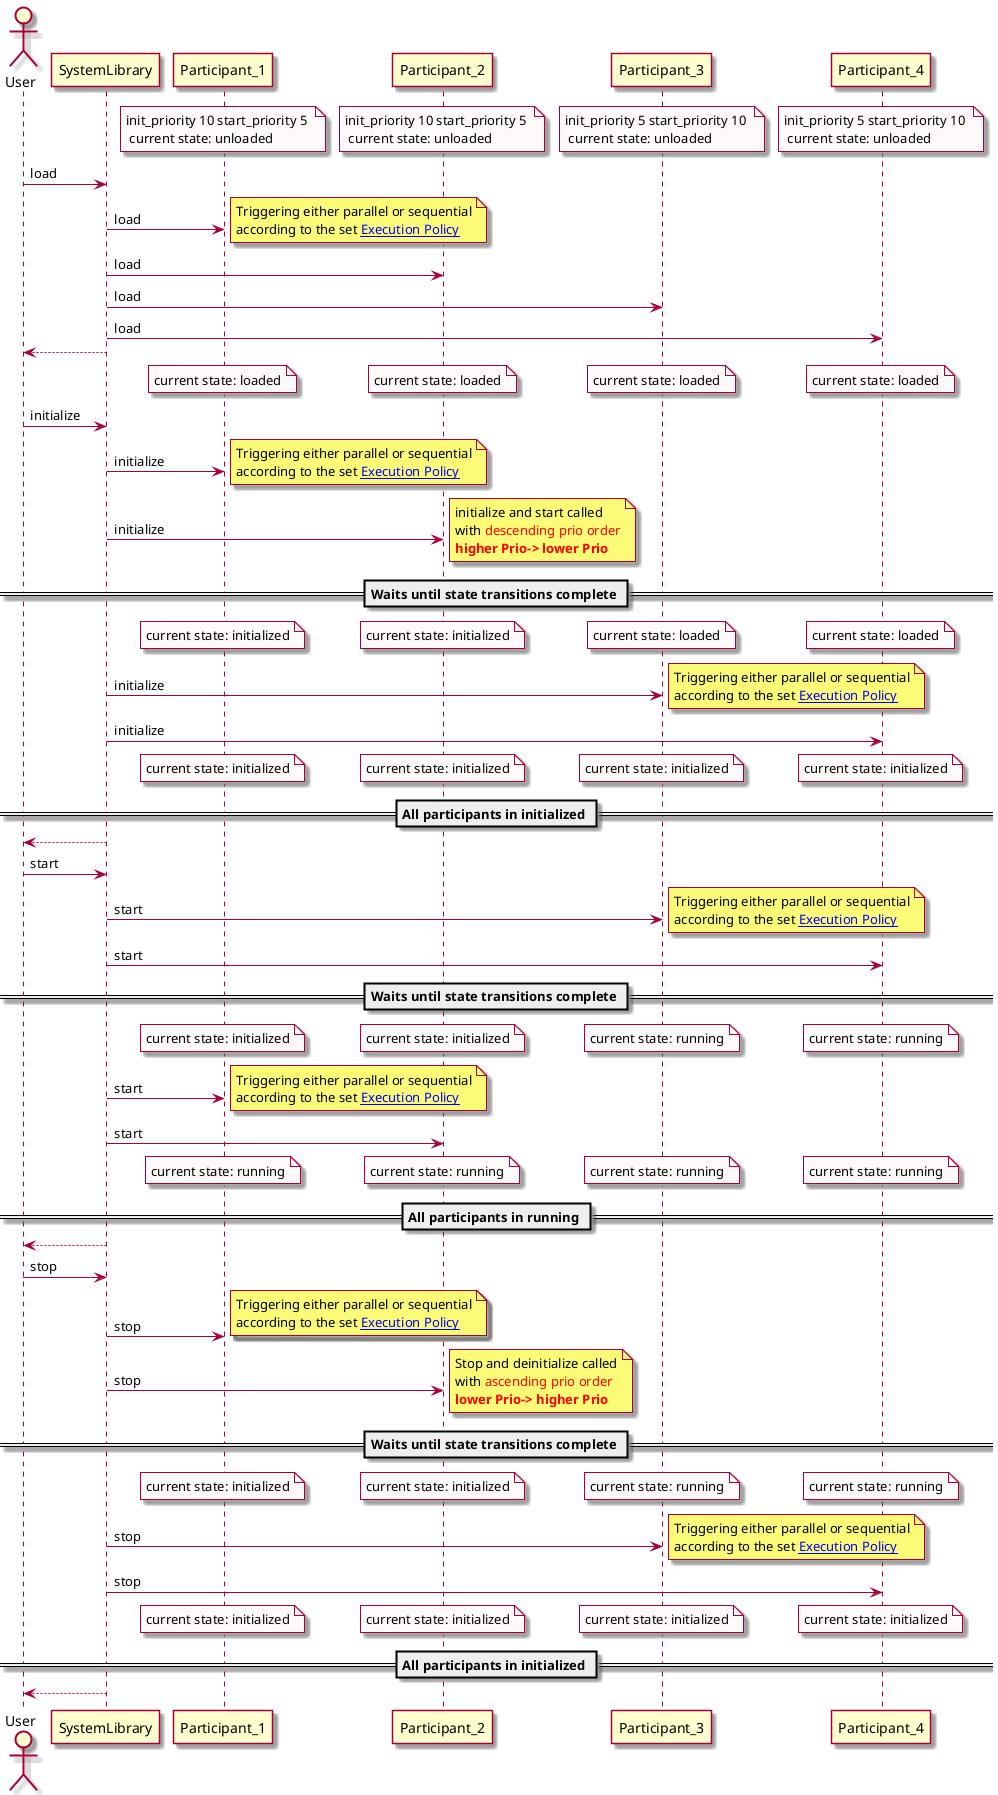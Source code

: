 @startuml 
skin rose

actor User
participant SystemLibrary

participant Participant_1 
participant Participant_2
participant Participant_3
participant Participant_4


note over Participant_1 #snow : init_priority 10 start_priority 5 \n current state: unloaded
/ note over Participant_2 #snow: init_priority 10 start_priority 5 \n current state: unloaded 
/ note over Participant_3 #snow: init_priority 5 start_priority 10 \n current state: unloaded
/ note over Participant_4 #snow: init_priority 5 start_priority 10 \n current state: unloaded

User->SystemLibrary : load


SystemLibrary -> Participant_1: load
note right
Triggering either parallel or sequential
according to the set [[execution_policy.svg Execution Policy]]
endnote

SystemLibrary -> Participant_2: load
SystemLibrary -> Participant_3: load
SystemLibrary -> Participant_4: load

User <--SystemLibrary


note over Participant_1 #snow: current state: loaded
/ note over Participant_2 #snow:  current state: loaded 
/ note over Participant_3 #snow: current state: loaded
/ note over Participant_4 #snow: current state: loaded


User->SystemLibrary : initialize


SystemLibrary -> Participant_1: initialize
note right
Triggering either parallel or sequential
according to the set [[execution_policy.svg Execution Policy]]
endnote
SystemLibrary -> Participant_2: initialize
note right
initialize and start called
with <color red>descending prio order</color>
**<color red>higher Prio-> lower Prio</color>**
endnote

== Waits until state transitions complete == 
note over Participant_1 #snow : current state: initialized
/ note over Participant_2 #snow : current state: initialized 
/ note over Participant_3 #snow : current state: loaded
/ note over Participant_4 #snow : current state: loaded

SystemLibrary -> Participant_3: initialize
note right
Triggering either parallel or sequential
according to the set [[execution_policy.svg Execution Policy]]
endnote
SystemLibrary -> Participant_4: initialize
note over Participant_1 #snow : current state: initialized
/ note over Participant_2 #snow : current state: initialized 
/ note over Participant_3 #snow : current state: initialized
/ note over Participant_4 #snow : current state: initialized

== All participants in initialized == 
User <--SystemLibrary


User->SystemLibrary : start


SystemLibrary -> Participant_3: start
note right
Triggering either parallel or sequential
according to the set [[execution_policy.svg Execution Policy]]
endnote
SystemLibrary -> Participant_4: start
== Waits until state transitions complete == 
note over Participant_1 #snow : current state: initialized
/ note over Participant_2 #snow : current state: initialized 
/ note over Participant_3 #snow : current state: running
/ note over Participant_4 #snow : current state: running

SystemLibrary -> Participant_1: start
note right
Triggering either parallel or sequential
according to the set [[execution_policy.svg Execution Policy]]
endnote
SystemLibrary -> Participant_2: start
note over Participant_1 #snow : current state: running
/ note over Participant_2 #snow : current state: running
/ note over Participant_3 #snow : current state: running
/ note over Participant_4 #snow : current state: running

== All participants in running == 
User <--SystemLibrary



User->SystemLibrary : stop


SystemLibrary -> Participant_1: stop
note right
Triggering either parallel or sequential
according to the set [[execution_policy.svg Execution Policy]]
endnote
note right
Triggering either parallel or sequential
according to the set [[execution_policy.svg Execution Policy]]
endnote
SystemLibrary -> Participant_2: stop
note right
Stop and deinitialize called
with <color red>ascending prio order</color>
**<color red>lower Prio-> higher Prio</color>**
endnote

== Waits until state transitions complete == 
note over Participant_1 #snow : current state: initialized
/ note over Participant_2 #snow : current state: initialized 
/ note over Participant_3 #snow : current state: running
/ note over Participant_4 #snow : current state: running

SystemLibrary -> Participant_3: stop
note right
Triggering either parallel or sequential
according to the set [[execution_policy.svg Execution Policy]]
endnote
SystemLibrary -> Participant_4: stop
note over Participant_1 #snow : current state: initialized
/ note over Participant_2 #snow : current state: initialized
/ note over Participant_3 #snow : current state: initialized
/ note over Participant_4 #snow : current state: initialized

== All participants in initialized == 
User <--SystemLibrary


@enduml